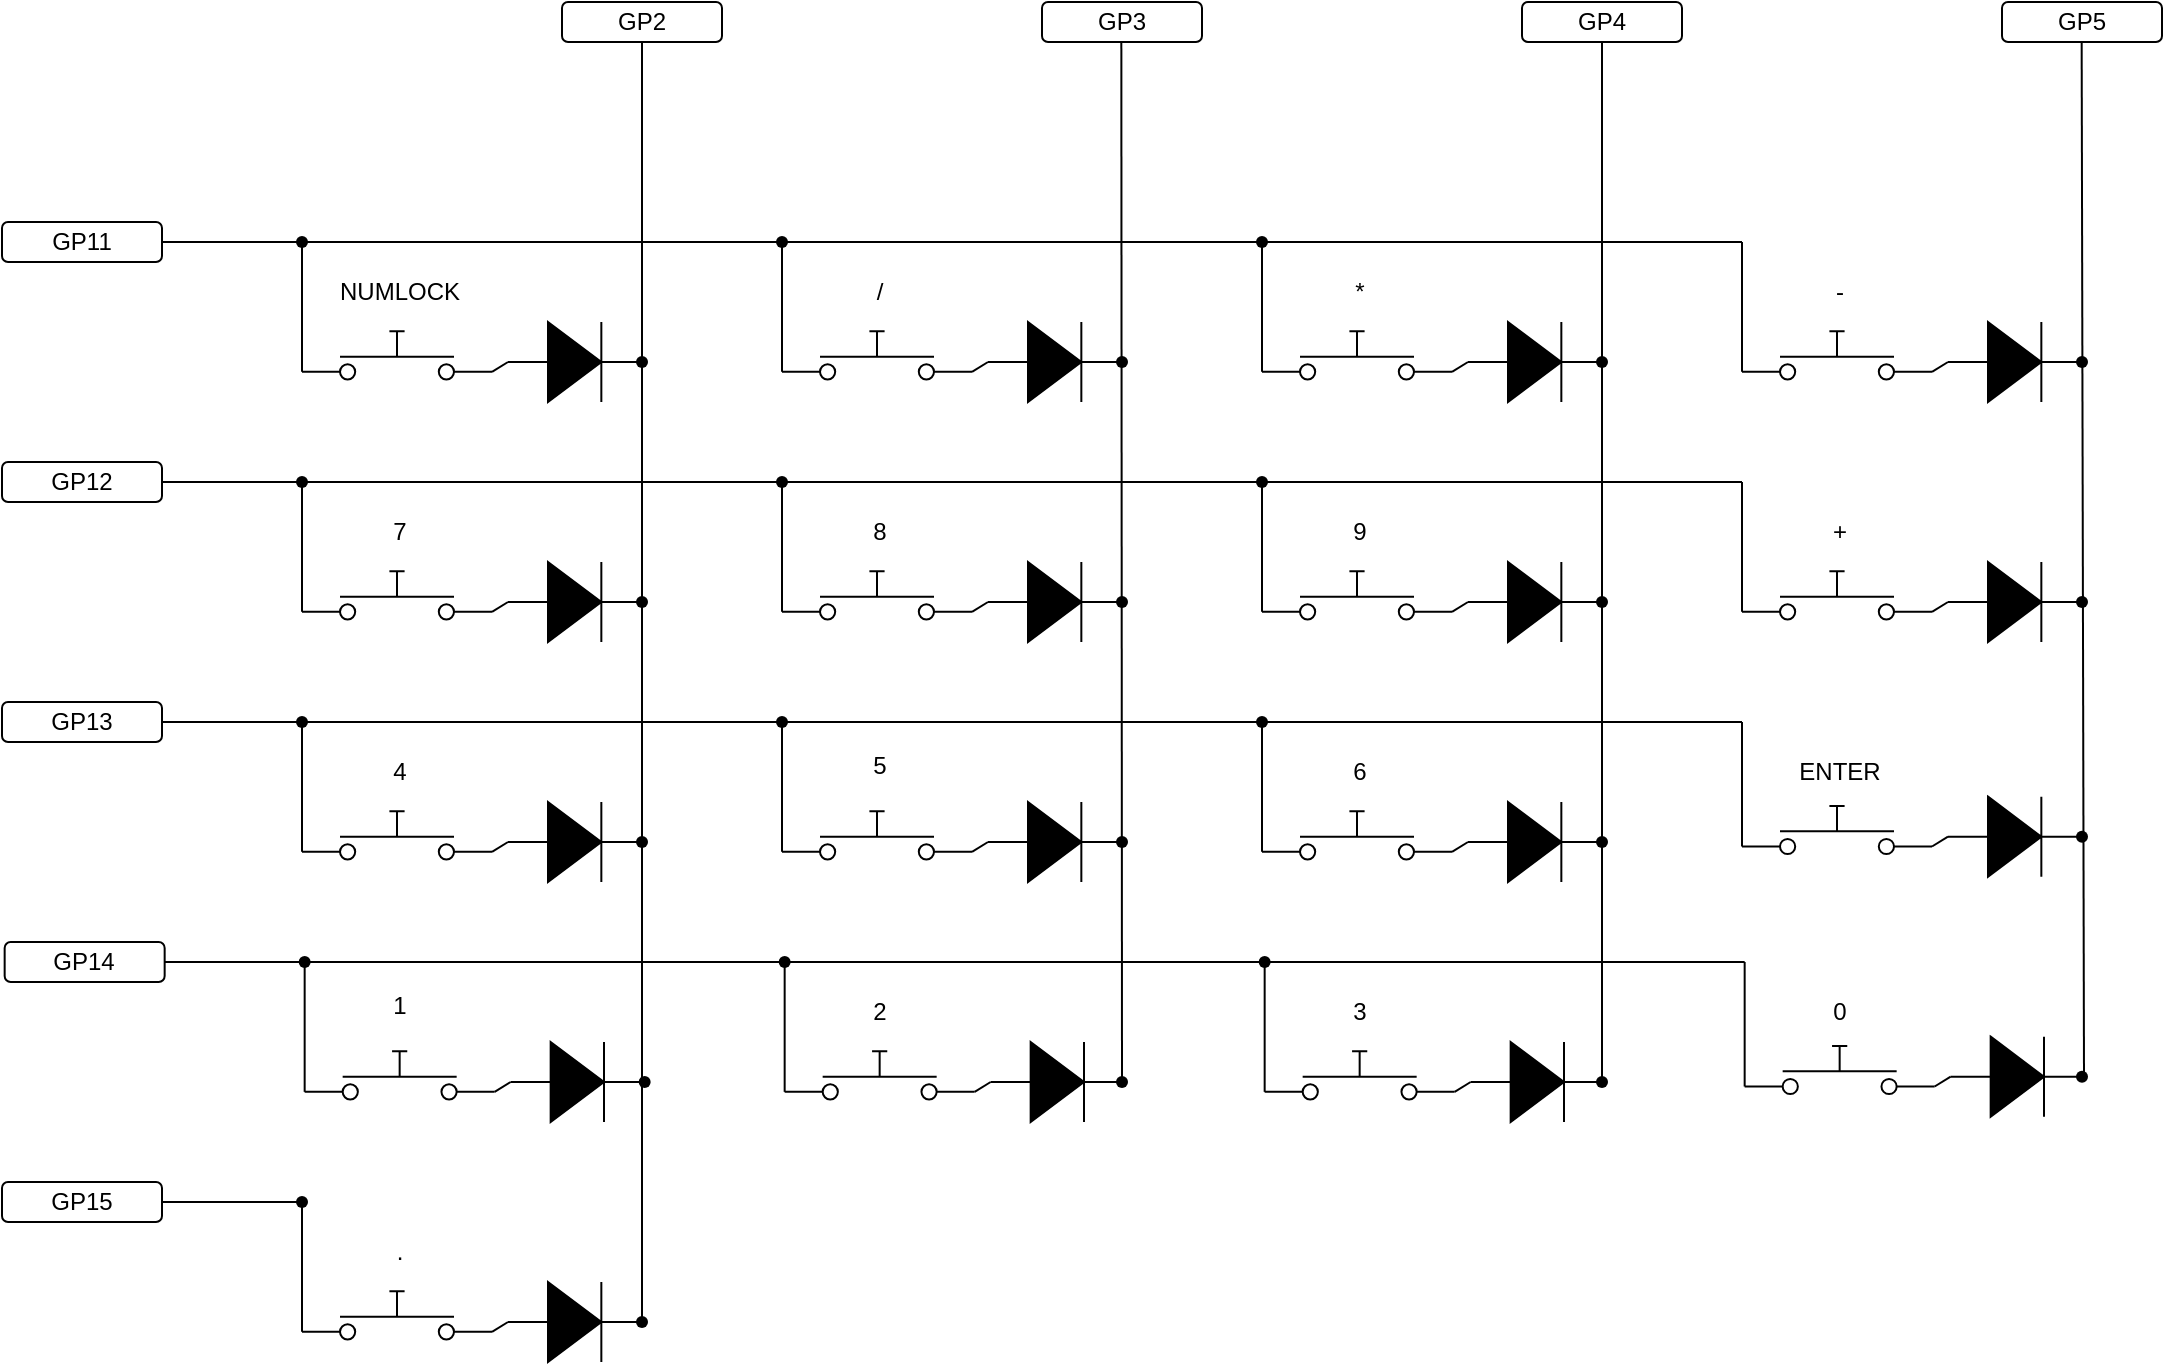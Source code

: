 <mxfile version="23.0.2" type="device">
  <diagram name="Page-1" id="7e0a89b8-554c-2b80-1dc8-d5c74ca68de4">
    <mxGraphModel dx="683" dy="432" grid="1" gridSize="10" guides="1" tooltips="1" connect="1" arrows="1" fold="1" page="1" pageScale="1" pageWidth="1100" pageHeight="850" background="none" math="0" shadow="0">
      <root>
        <mxCell id="0" />
        <mxCell id="1" parent="0" />
        <mxCell id="qvpBIrmDKc72IDKi6VH0-1" value="" style="html=1;shape=mxgraph.electrical.electro-mechanical.pushbutton;aspect=fixed;elSwitchState=off;" parent="1" vertex="1">
          <mxGeometry x="190" y="204.66" width="95" height="25.34" as="geometry" />
        </mxCell>
        <mxCell id="qvpBIrmDKc72IDKi6VH0-2" value="" style="pointerEvents=1;fillColor=strokeColor;verticalLabelPosition=bottom;shadow=0;dashed=0;align=center;html=1;verticalAlign=top;shape=mxgraph.electrical.diodes.diode;rotation=0;" parent="1" vertex="1">
          <mxGeometry x="293" y="200" width="66.67" height="40" as="geometry" />
        </mxCell>
        <mxCell id="qvpBIrmDKc72IDKi6VH0-8" value="" style="endArrow=none;html=1;rounded=0;entryX=0;entryY=0.5;entryDx=0;entryDy=0;entryPerimeter=0;exitX=1;exitY=0.8;exitDx=0;exitDy=0;" parent="1" source="qvpBIrmDKc72IDKi6VH0-1" target="qvpBIrmDKc72IDKi6VH0-2" edge="1">
          <mxGeometry width="50" height="50" relative="1" as="geometry">
            <mxPoint x="280" y="300" as="sourcePoint" />
            <mxPoint x="330" y="250" as="targetPoint" />
          </mxGeometry>
        </mxCell>
        <mxCell id="qvpBIrmDKc72IDKi6VH0-9" value="" style="endArrow=none;html=1;rounded=0;" parent="1" source="qvpBIrmDKc72IDKi6VH0-90" edge="1">
          <mxGeometry width="50" height="50" relative="1" as="geometry">
            <mxPoint x="120" y="160" as="sourcePoint" />
            <mxPoint x="670" y="160" as="targetPoint" />
          </mxGeometry>
        </mxCell>
        <mxCell id="qvpBIrmDKc72IDKi6VH0-10" value="" style="endArrow=none;html=1;rounded=0;exitX=0;exitY=0.8;exitDx=0;exitDy=0;" parent="1" source="qvpBIrmDKc72IDKi6VH0-1" edge="1">
          <mxGeometry width="50" height="50" relative="1" as="geometry">
            <mxPoint x="190" y="290" as="sourcePoint" />
            <mxPoint x="190" y="160" as="targetPoint" />
          </mxGeometry>
        </mxCell>
        <mxCell id="qvpBIrmDKc72IDKi6VH0-11" value="" style="endArrow=none;html=1;rounded=0;exitX=0.75;exitY=0.4;exitDx=0;exitDy=0;exitPerimeter=0;" parent="1" source="KQdDB6aIJ-EnSBIDRSkw-127" edge="1">
          <mxGeometry width="50" height="50" relative="1" as="geometry">
            <mxPoint x="360" y="700" as="sourcePoint" />
            <mxPoint x="360" y="60" as="targetPoint" />
          </mxGeometry>
        </mxCell>
        <mxCell id="qvpBIrmDKc72IDKi6VH0-14" value="" style="shape=waypoint;sketch=0;fillStyle=solid;size=6;pointerEvents=1;points=[];fillColor=none;resizable=0;rotatable=0;perimeter=centerPerimeter;snapToPoint=1;" parent="1" vertex="1">
          <mxGeometry x="350" y="210" width="20" height="20" as="geometry" />
        </mxCell>
        <mxCell id="qvpBIrmDKc72IDKi6VH0-28" value="" style="html=1;shape=mxgraph.electrical.electro-mechanical.pushbutton;aspect=fixed;elSwitchState=off;" parent="1" vertex="1">
          <mxGeometry x="190" y="324.66" width="95" height="25.34" as="geometry" />
        </mxCell>
        <mxCell id="qvpBIrmDKc72IDKi6VH0-29" value="" style="pointerEvents=1;fillColor=strokeColor;verticalLabelPosition=bottom;shadow=0;dashed=0;align=center;html=1;verticalAlign=top;shape=mxgraph.electrical.diodes.diode;rotation=0;" parent="1" vertex="1">
          <mxGeometry x="293" y="320" width="66.67" height="40" as="geometry" />
        </mxCell>
        <mxCell id="qvpBIrmDKc72IDKi6VH0-30" value="" style="endArrow=none;html=1;rounded=0;entryX=0;entryY=0.5;entryDx=0;entryDy=0;entryPerimeter=0;exitX=1;exitY=0.8;exitDx=0;exitDy=0;" parent="1" source="qvpBIrmDKc72IDKi6VH0-28" target="qvpBIrmDKc72IDKi6VH0-29" edge="1">
          <mxGeometry width="50" height="50" relative="1" as="geometry">
            <mxPoint x="280" y="420" as="sourcePoint" />
            <mxPoint x="330" y="370" as="targetPoint" />
          </mxGeometry>
        </mxCell>
        <mxCell id="qvpBIrmDKc72IDKi6VH0-31" value="" style="endArrow=none;html=1;rounded=0;exitX=0;exitY=0.8;exitDx=0;exitDy=0;" parent="1" source="qvpBIrmDKc72IDKi6VH0-28" edge="1">
          <mxGeometry width="50" height="50" relative="1" as="geometry">
            <mxPoint x="190" y="410" as="sourcePoint" />
            <mxPoint x="190" y="280" as="targetPoint" />
          </mxGeometry>
        </mxCell>
        <mxCell id="qvpBIrmDKc72IDKi6VH0-32" value="" style="shape=waypoint;sketch=0;fillStyle=solid;size=6;pointerEvents=1;points=[];fillColor=none;resizable=0;rotatable=0;perimeter=centerPerimeter;snapToPoint=1;" parent="1" vertex="1">
          <mxGeometry x="350" y="330" width="20" height="20" as="geometry" />
        </mxCell>
        <mxCell id="qvpBIrmDKc72IDKi6VH0-33" value="" style="html=1;shape=mxgraph.electrical.electro-mechanical.pushbutton;aspect=fixed;elSwitchState=off;" parent="1" vertex="1">
          <mxGeometry x="190" y="444.66" width="95" height="25.34" as="geometry" />
        </mxCell>
        <mxCell id="qvpBIrmDKc72IDKi6VH0-34" value="" style="pointerEvents=1;fillColor=strokeColor;verticalLabelPosition=bottom;shadow=0;dashed=0;align=center;html=1;verticalAlign=top;shape=mxgraph.electrical.diodes.diode;rotation=0;" parent="1" vertex="1">
          <mxGeometry x="293" y="440" width="66.67" height="40" as="geometry" />
        </mxCell>
        <mxCell id="qvpBIrmDKc72IDKi6VH0-35" value="" style="endArrow=none;html=1;rounded=0;entryX=0;entryY=0.5;entryDx=0;entryDy=0;entryPerimeter=0;exitX=1;exitY=0.8;exitDx=0;exitDy=0;" parent="1" source="qvpBIrmDKc72IDKi6VH0-33" target="qvpBIrmDKc72IDKi6VH0-34" edge="1">
          <mxGeometry width="50" height="50" relative="1" as="geometry">
            <mxPoint x="280" y="540" as="sourcePoint" />
            <mxPoint x="330" y="490" as="targetPoint" />
          </mxGeometry>
        </mxCell>
        <mxCell id="qvpBIrmDKc72IDKi6VH0-36" value="" style="endArrow=none;html=1;rounded=0;exitX=0;exitY=0.8;exitDx=0;exitDy=0;" parent="1" source="qvpBIrmDKc72IDKi6VH0-33" edge="1">
          <mxGeometry width="50" height="50" relative="1" as="geometry">
            <mxPoint x="190" y="530" as="sourcePoint" />
            <mxPoint x="190" y="400" as="targetPoint" />
          </mxGeometry>
        </mxCell>
        <mxCell id="qvpBIrmDKc72IDKi6VH0-37" value="" style="shape=waypoint;sketch=0;fillStyle=solid;size=6;pointerEvents=1;points=[];fillColor=none;resizable=0;rotatable=0;perimeter=centerPerimeter;snapToPoint=1;" parent="1" vertex="1">
          <mxGeometry x="350" y="450" width="20" height="20" as="geometry" />
        </mxCell>
        <mxCell id="qvpBIrmDKc72IDKi6VH0-43" value="" style="html=1;shape=mxgraph.electrical.electro-mechanical.pushbutton;aspect=fixed;elSwitchState=off;" parent="1" vertex="1">
          <mxGeometry x="430" y="204.66" width="95" height="25.34" as="geometry" />
        </mxCell>
        <mxCell id="qvpBIrmDKc72IDKi6VH0-44" value="" style="pointerEvents=1;fillColor=strokeColor;verticalLabelPosition=bottom;shadow=0;dashed=0;align=center;html=1;verticalAlign=top;shape=mxgraph.electrical.diodes.diode;rotation=0;" parent="1" vertex="1">
          <mxGeometry x="533" y="200" width="66.67" height="40" as="geometry" />
        </mxCell>
        <mxCell id="qvpBIrmDKc72IDKi6VH0-45" value="" style="endArrow=none;html=1;rounded=0;entryX=0;entryY=0.5;entryDx=0;entryDy=0;entryPerimeter=0;exitX=1;exitY=0.8;exitDx=0;exitDy=0;" parent="1" source="qvpBIrmDKc72IDKi6VH0-43" target="qvpBIrmDKc72IDKi6VH0-44" edge="1">
          <mxGeometry width="50" height="50" relative="1" as="geometry">
            <mxPoint x="520" y="300" as="sourcePoint" />
            <mxPoint x="570" y="250" as="targetPoint" />
          </mxGeometry>
        </mxCell>
        <mxCell id="qvpBIrmDKc72IDKi6VH0-46" value="" style="endArrow=none;html=1;rounded=0;exitX=0;exitY=0.8;exitDx=0;exitDy=0;" parent="1" source="qvpBIrmDKc72IDKi6VH0-43" edge="1">
          <mxGeometry width="50" height="50" relative="1" as="geometry">
            <mxPoint x="430" y="290" as="sourcePoint" />
            <mxPoint x="430" y="160" as="targetPoint" />
          </mxGeometry>
        </mxCell>
        <mxCell id="qvpBIrmDKc72IDKi6VH0-47" value="" style="shape=waypoint;sketch=0;fillStyle=solid;size=6;pointerEvents=1;points=[];fillColor=none;resizable=0;rotatable=0;perimeter=centerPerimeter;snapToPoint=1;" parent="1" vertex="1">
          <mxGeometry x="590" y="210" width="20" height="20" as="geometry" />
        </mxCell>
        <mxCell id="qvpBIrmDKc72IDKi6VH0-48" value="" style="html=1;shape=mxgraph.electrical.electro-mechanical.pushbutton;aspect=fixed;elSwitchState=off;" parent="1" vertex="1">
          <mxGeometry x="430" y="324.66" width="95" height="25.34" as="geometry" />
        </mxCell>
        <mxCell id="qvpBIrmDKc72IDKi6VH0-49" value="" style="pointerEvents=1;fillColor=strokeColor;verticalLabelPosition=bottom;shadow=0;dashed=0;align=center;html=1;verticalAlign=top;shape=mxgraph.electrical.diodes.diode;rotation=0;" parent="1" vertex="1">
          <mxGeometry x="533" y="320" width="66.67" height="40" as="geometry" />
        </mxCell>
        <mxCell id="qvpBIrmDKc72IDKi6VH0-50" value="" style="endArrow=none;html=1;rounded=0;entryX=0;entryY=0.5;entryDx=0;entryDy=0;entryPerimeter=0;exitX=1;exitY=0.8;exitDx=0;exitDy=0;" parent="1" source="qvpBIrmDKc72IDKi6VH0-48" target="qvpBIrmDKc72IDKi6VH0-49" edge="1">
          <mxGeometry width="50" height="50" relative="1" as="geometry">
            <mxPoint x="520" y="420" as="sourcePoint" />
            <mxPoint x="570" y="370" as="targetPoint" />
          </mxGeometry>
        </mxCell>
        <mxCell id="qvpBIrmDKc72IDKi6VH0-51" value="" style="endArrow=none;html=1;rounded=0;exitX=0;exitY=0.8;exitDx=0;exitDy=0;" parent="1" source="qvpBIrmDKc72IDKi6VH0-48" edge="1">
          <mxGeometry width="50" height="50" relative="1" as="geometry">
            <mxPoint x="430" y="410" as="sourcePoint" />
            <mxPoint x="430" y="280" as="targetPoint" />
          </mxGeometry>
        </mxCell>
        <mxCell id="qvpBIrmDKc72IDKi6VH0-52" value="" style="shape=waypoint;sketch=0;fillStyle=solid;size=6;pointerEvents=1;points=[];fillColor=none;resizable=0;rotatable=0;perimeter=centerPerimeter;snapToPoint=1;" parent="1" vertex="1">
          <mxGeometry x="590" y="330" width="20" height="20" as="geometry" />
        </mxCell>
        <mxCell id="qvpBIrmDKc72IDKi6VH0-53" value="" style="html=1;shape=mxgraph.electrical.electro-mechanical.pushbutton;aspect=fixed;elSwitchState=off;" parent="1" vertex="1">
          <mxGeometry x="430" y="444.66" width="95" height="25.34" as="geometry" />
        </mxCell>
        <mxCell id="qvpBIrmDKc72IDKi6VH0-54" value="" style="pointerEvents=1;fillColor=strokeColor;verticalLabelPosition=bottom;shadow=0;dashed=0;align=center;html=1;verticalAlign=top;shape=mxgraph.electrical.diodes.diode;rotation=0;" parent="1" vertex="1">
          <mxGeometry x="533" y="440" width="66.67" height="40" as="geometry" />
        </mxCell>
        <mxCell id="qvpBIrmDKc72IDKi6VH0-55" value="" style="endArrow=none;html=1;rounded=0;entryX=0;entryY=0.5;entryDx=0;entryDy=0;entryPerimeter=0;exitX=1;exitY=0.8;exitDx=0;exitDy=0;" parent="1" source="qvpBIrmDKc72IDKi6VH0-53" target="qvpBIrmDKc72IDKi6VH0-54" edge="1">
          <mxGeometry width="50" height="50" relative="1" as="geometry">
            <mxPoint x="520" y="540" as="sourcePoint" />
            <mxPoint x="570" y="490" as="targetPoint" />
          </mxGeometry>
        </mxCell>
        <mxCell id="qvpBIrmDKc72IDKi6VH0-56" value="" style="endArrow=none;html=1;rounded=0;exitX=0;exitY=0.8;exitDx=0;exitDy=0;" parent="1" source="qvpBIrmDKc72IDKi6VH0-53" edge="1">
          <mxGeometry width="50" height="50" relative="1" as="geometry">
            <mxPoint x="430" y="530" as="sourcePoint" />
            <mxPoint x="430" y="400" as="targetPoint" />
          </mxGeometry>
        </mxCell>
        <mxCell id="qvpBIrmDKc72IDKi6VH0-57" value="" style="shape=waypoint;sketch=0;fillStyle=solid;size=6;pointerEvents=1;points=[];fillColor=none;resizable=0;rotatable=0;perimeter=centerPerimeter;snapToPoint=1;" parent="1" vertex="1">
          <mxGeometry x="590" y="450" width="20" height="20" as="geometry" />
        </mxCell>
        <mxCell id="qvpBIrmDKc72IDKi6VH0-58" value="" style="endArrow=none;html=1;rounded=0;" parent="1" edge="1" source="KQdDB6aIJ-EnSBIDRSkw-132">
          <mxGeometry width="50" height="50" relative="1" as="geometry">
            <mxPoint x="599.67" y="700" as="sourcePoint" />
            <mxPoint x="599.67" y="60" as="targetPoint" />
          </mxGeometry>
        </mxCell>
        <mxCell id="qvpBIrmDKc72IDKi6VH0-59" value="" style="html=1;shape=mxgraph.electrical.electro-mechanical.pushbutton;aspect=fixed;elSwitchState=off;" parent="1" vertex="1">
          <mxGeometry x="670" y="204.66" width="95" height="25.34" as="geometry" />
        </mxCell>
        <mxCell id="qvpBIrmDKc72IDKi6VH0-60" value="" style="pointerEvents=1;fillColor=strokeColor;verticalLabelPosition=bottom;shadow=0;dashed=0;align=center;html=1;verticalAlign=top;shape=mxgraph.electrical.diodes.diode;rotation=0;" parent="1" vertex="1">
          <mxGeometry x="773" y="200" width="66.67" height="40" as="geometry" />
        </mxCell>
        <mxCell id="qvpBIrmDKc72IDKi6VH0-61" value="" style="endArrow=none;html=1;rounded=0;entryX=0;entryY=0.5;entryDx=0;entryDy=0;entryPerimeter=0;exitX=1;exitY=0.8;exitDx=0;exitDy=0;" parent="1" source="qvpBIrmDKc72IDKi6VH0-59" target="qvpBIrmDKc72IDKi6VH0-60" edge="1">
          <mxGeometry width="50" height="50" relative="1" as="geometry">
            <mxPoint x="760" y="300" as="sourcePoint" />
            <mxPoint x="810" y="250" as="targetPoint" />
          </mxGeometry>
        </mxCell>
        <mxCell id="qvpBIrmDKc72IDKi6VH0-62" value="" style="endArrow=none;html=1;rounded=0;exitX=0;exitY=0.8;exitDx=0;exitDy=0;" parent="1" source="qvpBIrmDKc72IDKi6VH0-59" edge="1">
          <mxGeometry width="50" height="50" relative="1" as="geometry">
            <mxPoint x="670" y="290" as="sourcePoint" />
            <mxPoint x="670" y="160" as="targetPoint" />
          </mxGeometry>
        </mxCell>
        <mxCell id="qvpBIrmDKc72IDKi6VH0-63" value="" style="shape=waypoint;sketch=0;fillStyle=solid;size=6;pointerEvents=1;points=[];fillColor=none;resizable=0;rotatable=0;perimeter=centerPerimeter;snapToPoint=1;" parent="1" vertex="1">
          <mxGeometry x="830" y="210" width="20" height="20" as="geometry" />
        </mxCell>
        <mxCell id="qvpBIrmDKc72IDKi6VH0-64" value="" style="html=1;shape=mxgraph.electrical.electro-mechanical.pushbutton;aspect=fixed;elSwitchState=off;" parent="1" vertex="1">
          <mxGeometry x="670" y="324.66" width="95" height="25.34" as="geometry" />
        </mxCell>
        <mxCell id="qvpBIrmDKc72IDKi6VH0-65" value="" style="pointerEvents=1;fillColor=strokeColor;verticalLabelPosition=bottom;shadow=0;dashed=0;align=center;html=1;verticalAlign=top;shape=mxgraph.electrical.diodes.diode;rotation=0;" parent="1" vertex="1">
          <mxGeometry x="773" y="320" width="66.67" height="40" as="geometry" />
        </mxCell>
        <mxCell id="qvpBIrmDKc72IDKi6VH0-66" value="" style="endArrow=none;html=1;rounded=0;entryX=0;entryY=0.5;entryDx=0;entryDy=0;entryPerimeter=0;exitX=1;exitY=0.8;exitDx=0;exitDy=0;" parent="1" source="qvpBIrmDKc72IDKi6VH0-64" target="qvpBIrmDKc72IDKi6VH0-65" edge="1">
          <mxGeometry width="50" height="50" relative="1" as="geometry">
            <mxPoint x="760" y="420" as="sourcePoint" />
            <mxPoint x="810" y="370" as="targetPoint" />
          </mxGeometry>
        </mxCell>
        <mxCell id="qvpBIrmDKc72IDKi6VH0-67" value="" style="endArrow=none;html=1;rounded=0;exitX=0;exitY=0.8;exitDx=0;exitDy=0;" parent="1" source="qvpBIrmDKc72IDKi6VH0-64" edge="1">
          <mxGeometry width="50" height="50" relative="1" as="geometry">
            <mxPoint x="670" y="410" as="sourcePoint" />
            <mxPoint x="670" y="280" as="targetPoint" />
          </mxGeometry>
        </mxCell>
        <mxCell id="qvpBIrmDKc72IDKi6VH0-68" value="" style="shape=waypoint;sketch=0;fillStyle=solid;size=6;pointerEvents=1;points=[];fillColor=none;resizable=0;rotatable=0;perimeter=centerPerimeter;snapToPoint=1;" parent="1" vertex="1">
          <mxGeometry x="830" y="330" width="20" height="20" as="geometry" />
        </mxCell>
        <mxCell id="qvpBIrmDKc72IDKi6VH0-69" value="" style="html=1;shape=mxgraph.electrical.electro-mechanical.pushbutton;aspect=fixed;elSwitchState=off;" parent="1" vertex="1">
          <mxGeometry x="670" y="444.66" width="95" height="25.34" as="geometry" />
        </mxCell>
        <mxCell id="qvpBIrmDKc72IDKi6VH0-70" value="" style="pointerEvents=1;fillColor=strokeColor;verticalLabelPosition=bottom;shadow=0;dashed=0;align=center;html=1;verticalAlign=top;shape=mxgraph.electrical.diodes.diode;rotation=0;" parent="1" vertex="1">
          <mxGeometry x="773" y="440" width="66.67" height="40" as="geometry" />
        </mxCell>
        <mxCell id="qvpBIrmDKc72IDKi6VH0-71" value="" style="endArrow=none;html=1;rounded=0;entryX=0;entryY=0.5;entryDx=0;entryDy=0;entryPerimeter=0;exitX=1;exitY=0.8;exitDx=0;exitDy=0;" parent="1" source="qvpBIrmDKc72IDKi6VH0-69" target="qvpBIrmDKc72IDKi6VH0-70" edge="1">
          <mxGeometry width="50" height="50" relative="1" as="geometry">
            <mxPoint x="760" y="540" as="sourcePoint" />
            <mxPoint x="810" y="490" as="targetPoint" />
          </mxGeometry>
        </mxCell>
        <mxCell id="qvpBIrmDKc72IDKi6VH0-72" value="" style="endArrow=none;html=1;rounded=0;exitDx=0;exitDy=0;" parent="1" source="qvpBIrmDKc72IDKi6VH0-99" edge="1">
          <mxGeometry width="50" height="50" relative="1" as="geometry">
            <mxPoint x="670" y="530" as="sourcePoint" />
            <mxPoint x="670" y="400" as="targetPoint" />
          </mxGeometry>
        </mxCell>
        <mxCell id="qvpBIrmDKc72IDKi6VH0-73" value="" style="shape=waypoint;sketch=0;fillStyle=solid;size=6;pointerEvents=1;points=[];fillColor=none;resizable=0;rotatable=0;perimeter=centerPerimeter;snapToPoint=1;" parent="1" vertex="1">
          <mxGeometry x="830" y="450" width="20" height="20" as="geometry" />
        </mxCell>
        <mxCell id="qvpBIrmDKc72IDKi6VH0-74" value="" style="endArrow=none;html=1;rounded=0;exitX=0.36;exitY=0.764;exitDx=0;exitDy=0;exitPerimeter=0;" parent="1" source="qvpBIrmDKc72IDKi6VH0-84" edge="1">
          <mxGeometry width="50" height="50" relative="1" as="geometry">
            <mxPoint x="839.67" y="460" as="sourcePoint" />
            <mxPoint x="839.67" y="60" as="targetPoint" />
          </mxGeometry>
        </mxCell>
        <mxCell id="qvpBIrmDKc72IDKi6VH0-75" value="" style="endArrow=none;html=1;rounded=0;" parent="1" source="qvpBIrmDKc72IDKi6VH0-92" edge="1">
          <mxGeometry width="50" height="50" relative="1" as="geometry">
            <mxPoint x="120" y="280" as="sourcePoint" />
            <mxPoint x="670" y="280" as="targetPoint" />
          </mxGeometry>
        </mxCell>
        <mxCell id="qvpBIrmDKc72IDKi6VH0-76" value="" style="endArrow=none;html=1;rounded=0;" parent="1" source="qvpBIrmDKc72IDKi6VH0-97" edge="1">
          <mxGeometry width="50" height="50" relative="1" as="geometry">
            <mxPoint x="120" y="400" as="sourcePoint" />
            <mxPoint x="670" y="400" as="targetPoint" />
          </mxGeometry>
        </mxCell>
        <mxCell id="qvpBIrmDKc72IDKi6VH0-79" value="GP11" style="rounded=1;whiteSpace=wrap;html=1;" parent="1" vertex="1">
          <mxGeometry x="40" y="150" width="80" height="20" as="geometry" />
        </mxCell>
        <mxCell id="qvpBIrmDKc72IDKi6VH0-80" value="GP12" style="rounded=1;whiteSpace=wrap;html=1;" parent="1" vertex="1">
          <mxGeometry x="40" y="270" width="80" height="20" as="geometry" />
        </mxCell>
        <mxCell id="qvpBIrmDKc72IDKi6VH0-81" value="GP13" style="rounded=1;whiteSpace=wrap;html=1;" parent="1" vertex="1">
          <mxGeometry x="40" y="390" width="80" height="20" as="geometry" />
        </mxCell>
        <mxCell id="qvpBIrmDKc72IDKi6VH0-82" value="&lt;div&gt;GP2&lt;/div&gt;" style="rounded=1;whiteSpace=wrap;html=1;" parent="1" vertex="1">
          <mxGeometry x="320" y="40" width="80" height="20" as="geometry" />
        </mxCell>
        <mxCell id="qvpBIrmDKc72IDKi6VH0-83" value="GP3" style="rounded=1;whiteSpace=wrap;html=1;" parent="1" vertex="1">
          <mxGeometry x="560" y="40" width="80" height="20" as="geometry" />
        </mxCell>
        <mxCell id="qvpBIrmDKc72IDKi6VH0-85" value="" style="endArrow=none;html=1;rounded=0;" parent="1" target="qvpBIrmDKc72IDKi6VH0-84" edge="1" source="KQdDB6aIJ-EnSBIDRSkw-79">
          <mxGeometry width="50" height="50" relative="1" as="geometry">
            <mxPoint x="840" y="700" as="sourcePoint" />
            <mxPoint x="839.67" y="60" as="targetPoint" />
          </mxGeometry>
        </mxCell>
        <mxCell id="qvpBIrmDKc72IDKi6VH0-84" value="GP4" style="rounded=1;whiteSpace=wrap;html=1;" parent="1" vertex="1">
          <mxGeometry x="800" y="40" width="80" height="20" as="geometry" />
        </mxCell>
        <mxCell id="qvpBIrmDKc72IDKi6VH0-87" value="" style="endArrow=none;html=1;rounded=0;" parent="1" target="qvpBIrmDKc72IDKi6VH0-86" edge="1">
          <mxGeometry width="50" height="50" relative="1" as="geometry">
            <mxPoint x="120" y="160" as="sourcePoint" />
            <mxPoint x="670" y="160" as="targetPoint" />
          </mxGeometry>
        </mxCell>
        <mxCell id="qvpBIrmDKc72IDKi6VH0-86" value="" style="shape=waypoint;sketch=0;fillStyle=solid;size=6;pointerEvents=1;points=[];fillColor=none;resizable=0;rotatable=0;perimeter=centerPerimeter;snapToPoint=1;" parent="1" vertex="1">
          <mxGeometry x="180" y="150" width="20" height="20" as="geometry" />
        </mxCell>
        <mxCell id="qvpBIrmDKc72IDKi6VH0-89" value="" style="endArrow=none;html=1;rounded=0;" parent="1" source="qvpBIrmDKc72IDKi6VH0-86" target="qvpBIrmDKc72IDKi6VH0-88" edge="1">
          <mxGeometry width="50" height="50" relative="1" as="geometry">
            <mxPoint x="190" y="160" as="sourcePoint" />
            <mxPoint x="670" y="160" as="targetPoint" />
          </mxGeometry>
        </mxCell>
        <mxCell id="qvpBIrmDKc72IDKi6VH0-88" value="" style="shape=waypoint;sketch=0;fillStyle=solid;size=6;pointerEvents=1;points=[];fillColor=none;resizable=0;rotatable=0;perimeter=centerPerimeter;snapToPoint=1;" parent="1" vertex="1">
          <mxGeometry x="420" y="150" width="20" height="20" as="geometry" />
        </mxCell>
        <mxCell id="qvpBIrmDKc72IDKi6VH0-91" value="" style="endArrow=none;html=1;rounded=0;" parent="1" source="qvpBIrmDKc72IDKi6VH0-88" target="qvpBIrmDKc72IDKi6VH0-90" edge="1">
          <mxGeometry width="50" height="50" relative="1" as="geometry">
            <mxPoint x="430" y="160" as="sourcePoint" />
            <mxPoint x="670" y="160" as="targetPoint" />
          </mxGeometry>
        </mxCell>
        <mxCell id="qvpBIrmDKc72IDKi6VH0-90" value="" style="shape=waypoint;sketch=0;fillStyle=solid;size=6;pointerEvents=1;points=[];fillColor=none;resizable=0;rotatable=0;perimeter=centerPerimeter;snapToPoint=1;" parent="1" vertex="1">
          <mxGeometry x="660" y="150" width="20" height="20" as="geometry" />
        </mxCell>
        <mxCell id="qvpBIrmDKc72IDKi6VH0-93" value="" style="endArrow=none;html=1;rounded=0;" parent="1" target="qvpBIrmDKc72IDKi6VH0-92" edge="1">
          <mxGeometry width="50" height="50" relative="1" as="geometry">
            <mxPoint x="120" y="280" as="sourcePoint" />
            <mxPoint x="670" y="280" as="targetPoint" />
          </mxGeometry>
        </mxCell>
        <mxCell id="qvpBIrmDKc72IDKi6VH0-92" value="" style="shape=waypoint;sketch=0;fillStyle=solid;size=6;pointerEvents=1;points=[];fillColor=none;resizable=0;rotatable=0;perimeter=centerPerimeter;snapToPoint=1;" parent="1" vertex="1">
          <mxGeometry x="180" y="270" width="20" height="20" as="geometry" />
        </mxCell>
        <mxCell id="qvpBIrmDKc72IDKi6VH0-94" value="" style="shape=waypoint;sketch=0;fillStyle=solid;size=6;pointerEvents=1;points=[];fillColor=none;resizable=0;rotatable=0;perimeter=centerPerimeter;snapToPoint=1;" parent="1" vertex="1">
          <mxGeometry x="420" y="270" width="20" height="20" as="geometry" />
        </mxCell>
        <mxCell id="qvpBIrmDKc72IDKi6VH0-95" value="" style="shape=waypoint;sketch=0;fillStyle=solid;size=6;pointerEvents=1;points=[];fillColor=none;resizable=0;rotatable=0;perimeter=centerPerimeter;snapToPoint=1;" parent="1" vertex="1">
          <mxGeometry x="660" y="270" width="20" height="20" as="geometry" />
        </mxCell>
        <mxCell id="qvpBIrmDKc72IDKi6VH0-96" value="" style="shape=waypoint;sketch=0;fillStyle=solid;size=6;pointerEvents=1;points=[];fillColor=none;resizable=0;rotatable=0;perimeter=centerPerimeter;snapToPoint=1;" parent="1" vertex="1">
          <mxGeometry x="180" y="390" width="20" height="20" as="geometry" />
        </mxCell>
        <mxCell id="qvpBIrmDKc72IDKi6VH0-98" value="" style="endArrow=none;html=1;rounded=0;" parent="1" target="qvpBIrmDKc72IDKi6VH0-97" edge="1">
          <mxGeometry width="50" height="50" relative="1" as="geometry">
            <mxPoint x="120" y="400" as="sourcePoint" />
            <mxPoint x="670" y="400" as="targetPoint" />
          </mxGeometry>
        </mxCell>
        <mxCell id="qvpBIrmDKc72IDKi6VH0-97" value="" style="shape=waypoint;sketch=0;fillStyle=solid;size=6;pointerEvents=1;points=[];fillColor=none;resizable=0;rotatable=0;perimeter=centerPerimeter;snapToPoint=1;" parent="1" vertex="1">
          <mxGeometry x="420" y="390" width="20" height="20" as="geometry" />
        </mxCell>
        <mxCell id="qvpBIrmDKc72IDKi6VH0-100" value="" style="endArrow=none;html=1;rounded=0;exitX=0;exitY=0.8;exitDx=0;exitDy=0;" parent="1" source="qvpBIrmDKc72IDKi6VH0-69" target="qvpBIrmDKc72IDKi6VH0-99" edge="1">
          <mxGeometry width="50" height="50" relative="1" as="geometry">
            <mxPoint x="670" y="465" as="sourcePoint" />
            <mxPoint x="670" y="400" as="targetPoint" />
          </mxGeometry>
        </mxCell>
        <mxCell id="qvpBIrmDKc72IDKi6VH0-99" value="" style="shape=waypoint;sketch=0;fillStyle=solid;size=6;pointerEvents=1;points=[];fillColor=none;resizable=0;rotatable=0;perimeter=centerPerimeter;snapToPoint=1;" parent="1" vertex="1">
          <mxGeometry x="660" y="390" width="20" height="20" as="geometry" />
        </mxCell>
        <mxCell id="KQdDB6aIJ-EnSBIDRSkw-1" value="GP5" style="rounded=1;whiteSpace=wrap;html=1;" vertex="1" parent="1">
          <mxGeometry x="1040" y="40" width="80" height="20" as="geometry" />
        </mxCell>
        <mxCell id="KQdDB6aIJ-EnSBIDRSkw-2" value="" style="endArrow=none;html=1;rounded=0;exitX=1;exitY=0.5;exitDx=0;exitDy=0;exitPerimeter=0;" edge="1" parent="1" source="KQdDB6aIJ-EnSBIDRSkw-88">
          <mxGeometry width="50" height="50" relative="1" as="geometry">
            <mxPoint x="1080" y="540" as="sourcePoint" />
            <mxPoint x="1079.83" y="60" as="targetPoint" />
          </mxGeometry>
        </mxCell>
        <mxCell id="KQdDB6aIJ-EnSBIDRSkw-3" value="" style="html=1;shape=mxgraph.electrical.electro-mechanical.pushbutton;aspect=fixed;elSwitchState=off;" vertex="1" parent="1">
          <mxGeometry x="910" y="204.66" width="95" height="25.34" as="geometry" />
        </mxCell>
        <mxCell id="KQdDB6aIJ-EnSBIDRSkw-4" value="" style="pointerEvents=1;fillColor=strokeColor;verticalLabelPosition=bottom;shadow=0;dashed=0;align=center;html=1;verticalAlign=top;shape=mxgraph.electrical.diodes.diode;rotation=0;" vertex="1" parent="1">
          <mxGeometry x="1013" y="200" width="66.67" height="40" as="geometry" />
        </mxCell>
        <mxCell id="KQdDB6aIJ-EnSBIDRSkw-5" value="" style="endArrow=none;html=1;rounded=0;entryX=0;entryY=0.5;entryDx=0;entryDy=0;entryPerimeter=0;exitX=1;exitY=0.8;exitDx=0;exitDy=0;" edge="1" parent="1" source="KQdDB6aIJ-EnSBIDRSkw-3" target="KQdDB6aIJ-EnSBIDRSkw-4">
          <mxGeometry width="50" height="50" relative="1" as="geometry">
            <mxPoint x="1000" y="300" as="sourcePoint" />
            <mxPoint x="1050" y="250" as="targetPoint" />
          </mxGeometry>
        </mxCell>
        <mxCell id="KQdDB6aIJ-EnSBIDRSkw-6" value="" style="shape=waypoint;sketch=0;fillStyle=solid;size=6;pointerEvents=1;points=[];fillColor=none;resizable=0;rotatable=0;perimeter=centerPerimeter;snapToPoint=1;" vertex="1" parent="1">
          <mxGeometry x="1070" y="210" width="20" height="20" as="geometry" />
        </mxCell>
        <mxCell id="KQdDB6aIJ-EnSBIDRSkw-7" value="" style="html=1;shape=mxgraph.electrical.electro-mechanical.pushbutton;aspect=fixed;elSwitchState=off;" vertex="1" parent="1">
          <mxGeometry x="910" y="324.66" width="95" height="25.34" as="geometry" />
        </mxCell>
        <mxCell id="KQdDB6aIJ-EnSBIDRSkw-8" value="" style="pointerEvents=1;fillColor=strokeColor;verticalLabelPosition=bottom;shadow=0;dashed=0;align=center;html=1;verticalAlign=top;shape=mxgraph.electrical.diodes.diode;rotation=0;" vertex="1" parent="1">
          <mxGeometry x="1013" y="320" width="66.67" height="40" as="geometry" />
        </mxCell>
        <mxCell id="KQdDB6aIJ-EnSBIDRSkw-9" value="" style="endArrow=none;html=1;rounded=0;entryX=0;entryY=0.5;entryDx=0;entryDy=0;entryPerimeter=0;exitX=1;exitY=0.8;exitDx=0;exitDy=0;" edge="1" parent="1" source="KQdDB6aIJ-EnSBIDRSkw-7" target="KQdDB6aIJ-EnSBIDRSkw-8">
          <mxGeometry width="50" height="50" relative="1" as="geometry">
            <mxPoint x="1000" y="420" as="sourcePoint" />
            <mxPoint x="1050" y="370" as="targetPoint" />
          </mxGeometry>
        </mxCell>
        <mxCell id="KQdDB6aIJ-EnSBIDRSkw-10" value="" style="shape=waypoint;sketch=0;fillStyle=solid;size=6;pointerEvents=1;points=[];fillColor=none;resizable=0;rotatable=0;perimeter=centerPerimeter;snapToPoint=1;" vertex="1" parent="1">
          <mxGeometry x="1070" y="330" width="20" height="20" as="geometry" />
        </mxCell>
        <mxCell id="KQdDB6aIJ-EnSBIDRSkw-11" value="" style="html=1;shape=mxgraph.electrical.electro-mechanical.pushbutton;aspect=fixed;elSwitchState=off;" vertex="1" parent="1">
          <mxGeometry x="910" y="441.99" width="95" height="25.34" as="geometry" />
        </mxCell>
        <mxCell id="KQdDB6aIJ-EnSBIDRSkw-12" value="" style="pointerEvents=1;fillColor=strokeColor;verticalLabelPosition=bottom;shadow=0;dashed=0;align=center;html=1;verticalAlign=top;shape=mxgraph.electrical.diodes.diode;rotation=0;" vertex="1" parent="1">
          <mxGeometry x="1013" y="437.33" width="66.67" height="40" as="geometry" />
        </mxCell>
        <mxCell id="KQdDB6aIJ-EnSBIDRSkw-13" value="" style="endArrow=none;html=1;rounded=0;entryX=0;entryY=0.5;entryDx=0;entryDy=0;entryPerimeter=0;exitX=1;exitY=0.8;exitDx=0;exitDy=0;" edge="1" parent="1" source="KQdDB6aIJ-EnSBIDRSkw-11" target="KQdDB6aIJ-EnSBIDRSkw-12">
          <mxGeometry width="50" height="50" relative="1" as="geometry">
            <mxPoint x="1000" y="537.33" as="sourcePoint" />
            <mxPoint x="1050" y="487.33" as="targetPoint" />
          </mxGeometry>
        </mxCell>
        <mxCell id="KQdDB6aIJ-EnSBIDRSkw-14" value="" style="shape=waypoint;sketch=0;fillStyle=solid;size=6;pointerEvents=1;points=[];fillColor=none;resizable=0;rotatable=0;perimeter=centerPerimeter;snapToPoint=1;" vertex="1" parent="1">
          <mxGeometry x="1070" y="447.33" width="20" height="20" as="geometry" />
        </mxCell>
        <mxCell id="KQdDB6aIJ-EnSBIDRSkw-16" value="" style="endArrow=none;html=1;rounded=0;exitDx=0;exitDy=0;" edge="1" parent="1">
          <mxGeometry width="50" height="50" relative="1" as="geometry">
            <mxPoint x="910" y="400" as="sourcePoint" />
            <mxPoint x="910" y="400" as="targetPoint" />
          </mxGeometry>
        </mxCell>
        <mxCell id="KQdDB6aIJ-EnSBIDRSkw-27" value="" style="endArrow=none;html=1;rounded=0;exitX=0.636;exitY=0.757;exitDx=0;exitDy=0;exitPerimeter=0;" edge="1" parent="1" source="qvpBIrmDKc72IDKi6VH0-90">
          <mxGeometry width="50" height="50" relative="1" as="geometry">
            <mxPoint x="780" y="290" as="sourcePoint" />
            <mxPoint x="910" y="160" as="targetPoint" />
          </mxGeometry>
        </mxCell>
        <mxCell id="KQdDB6aIJ-EnSBIDRSkw-30" value="" style="endArrow=none;html=1;rounded=0;" edge="1" parent="1" source="qvpBIrmDKc72IDKi6VH0-95">
          <mxGeometry width="50" height="50" relative="1" as="geometry">
            <mxPoint x="860" y="380" as="sourcePoint" />
            <mxPoint x="910" y="280" as="targetPoint" />
          </mxGeometry>
        </mxCell>
        <mxCell id="KQdDB6aIJ-EnSBIDRSkw-31" value="" style="endArrow=none;html=1;rounded=0;exitX=0.32;exitY=0.65;exitDx=0;exitDy=0;exitPerimeter=0;" edge="1" parent="1" source="qvpBIrmDKc72IDKi6VH0-99">
          <mxGeometry width="50" height="50" relative="1" as="geometry">
            <mxPoint x="860" y="380" as="sourcePoint" />
            <mxPoint x="910" y="400" as="targetPoint" />
          </mxGeometry>
        </mxCell>
        <mxCell id="KQdDB6aIJ-EnSBIDRSkw-32" value="" style="endArrow=none;html=1;rounded=0;exitX=0;exitY=0.8;exitDx=0;exitDy=0;" edge="1" parent="1" source="KQdDB6aIJ-EnSBIDRSkw-7">
          <mxGeometry width="50" height="50" relative="1" as="geometry">
            <mxPoint x="860" y="380" as="sourcePoint" />
            <mxPoint x="910" y="280" as="targetPoint" />
          </mxGeometry>
        </mxCell>
        <mxCell id="KQdDB6aIJ-EnSBIDRSkw-34" value="" style="endArrow=none;html=1;rounded=0;exitX=0;exitY=0.8;exitDx=0;exitDy=0;" edge="1" parent="1" source="KQdDB6aIJ-EnSBIDRSkw-11">
          <mxGeometry width="50" height="50" relative="1" as="geometry">
            <mxPoint x="860" y="380" as="sourcePoint" />
            <mxPoint x="910" y="400" as="targetPoint" />
          </mxGeometry>
        </mxCell>
        <mxCell id="KQdDB6aIJ-EnSBIDRSkw-35" value="" style="endArrow=none;html=1;rounded=0;entryX=0;entryY=0.8;entryDx=0;entryDy=0;" edge="1" parent="1" target="KQdDB6aIJ-EnSBIDRSkw-3">
          <mxGeometry width="50" height="50" relative="1" as="geometry">
            <mxPoint x="910" y="160" as="sourcePoint" />
            <mxPoint x="910" y="200" as="targetPoint" />
          </mxGeometry>
        </mxCell>
        <mxCell id="KQdDB6aIJ-EnSBIDRSkw-65" value="" style="html=1;shape=mxgraph.electrical.electro-mechanical.pushbutton;aspect=fixed;elSwitchState=off;" vertex="1" parent="1">
          <mxGeometry x="191.33" y="564.66" width="95" height="25.34" as="geometry" />
        </mxCell>
        <mxCell id="KQdDB6aIJ-EnSBIDRSkw-66" value="" style="pointerEvents=1;fillColor=strokeColor;verticalLabelPosition=bottom;shadow=0;dashed=0;align=center;html=1;verticalAlign=top;shape=mxgraph.electrical.diodes.diode;rotation=0;" vertex="1" parent="1">
          <mxGeometry x="294.33" y="560" width="66.67" height="40" as="geometry" />
        </mxCell>
        <mxCell id="KQdDB6aIJ-EnSBIDRSkw-67" value="" style="endArrow=none;html=1;rounded=0;entryX=0;entryY=0.5;entryDx=0;entryDy=0;entryPerimeter=0;exitX=1;exitY=0.8;exitDx=0;exitDy=0;" edge="1" parent="1" source="KQdDB6aIJ-EnSBIDRSkw-65" target="KQdDB6aIJ-EnSBIDRSkw-66">
          <mxGeometry width="50" height="50" relative="1" as="geometry">
            <mxPoint x="281.33" y="660" as="sourcePoint" />
            <mxPoint x="331.33" y="610" as="targetPoint" />
          </mxGeometry>
        </mxCell>
        <mxCell id="KQdDB6aIJ-EnSBIDRSkw-68" value="" style="endArrow=none;html=1;rounded=0;exitX=0;exitY=0.8;exitDx=0;exitDy=0;" edge="1" parent="1" source="KQdDB6aIJ-EnSBIDRSkw-65">
          <mxGeometry width="50" height="50" relative="1" as="geometry">
            <mxPoint x="191.33" y="650" as="sourcePoint" />
            <mxPoint x="191.33" y="520" as="targetPoint" />
          </mxGeometry>
        </mxCell>
        <mxCell id="KQdDB6aIJ-EnSBIDRSkw-69" value="" style="shape=waypoint;sketch=0;fillStyle=solid;size=6;pointerEvents=1;points=[];fillColor=none;resizable=0;rotatable=0;perimeter=centerPerimeter;snapToPoint=1;" vertex="1" parent="1">
          <mxGeometry x="351.33" y="570" width="20" height="20" as="geometry" />
        </mxCell>
        <mxCell id="KQdDB6aIJ-EnSBIDRSkw-70" value="" style="html=1;shape=mxgraph.electrical.electro-mechanical.pushbutton;aspect=fixed;elSwitchState=off;" vertex="1" parent="1">
          <mxGeometry x="431.33" y="564.66" width="95" height="25.34" as="geometry" />
        </mxCell>
        <mxCell id="KQdDB6aIJ-EnSBIDRSkw-71" value="" style="pointerEvents=1;fillColor=strokeColor;verticalLabelPosition=bottom;shadow=0;dashed=0;align=center;html=1;verticalAlign=top;shape=mxgraph.electrical.diodes.diode;rotation=0;" vertex="1" parent="1">
          <mxGeometry x="534.33" y="560" width="66.67" height="40" as="geometry" />
        </mxCell>
        <mxCell id="KQdDB6aIJ-EnSBIDRSkw-72" value="" style="endArrow=none;html=1;rounded=0;entryX=0;entryY=0.5;entryDx=0;entryDy=0;entryPerimeter=0;exitX=1;exitY=0.8;exitDx=0;exitDy=0;" edge="1" parent="1" source="KQdDB6aIJ-EnSBIDRSkw-70" target="KQdDB6aIJ-EnSBIDRSkw-71">
          <mxGeometry width="50" height="50" relative="1" as="geometry">
            <mxPoint x="521.33" y="660" as="sourcePoint" />
            <mxPoint x="571.33" y="610" as="targetPoint" />
          </mxGeometry>
        </mxCell>
        <mxCell id="KQdDB6aIJ-EnSBIDRSkw-73" value="" style="endArrow=none;html=1;rounded=0;exitX=0;exitY=0.8;exitDx=0;exitDy=0;" edge="1" parent="1" source="KQdDB6aIJ-EnSBIDRSkw-70">
          <mxGeometry width="50" height="50" relative="1" as="geometry">
            <mxPoint x="431.33" y="650" as="sourcePoint" />
            <mxPoint x="431.33" y="520" as="targetPoint" />
          </mxGeometry>
        </mxCell>
        <mxCell id="KQdDB6aIJ-EnSBIDRSkw-75" value="" style="html=1;shape=mxgraph.electrical.electro-mechanical.pushbutton;aspect=fixed;elSwitchState=off;" vertex="1" parent="1">
          <mxGeometry x="671.33" y="564.66" width="95" height="25.34" as="geometry" />
        </mxCell>
        <mxCell id="KQdDB6aIJ-EnSBIDRSkw-76" value="" style="pointerEvents=1;fillColor=strokeColor;verticalLabelPosition=bottom;shadow=0;dashed=0;align=center;html=1;verticalAlign=top;shape=mxgraph.electrical.diodes.diode;rotation=0;" vertex="1" parent="1">
          <mxGeometry x="774.33" y="560" width="66.67" height="40" as="geometry" />
        </mxCell>
        <mxCell id="KQdDB6aIJ-EnSBIDRSkw-77" value="" style="endArrow=none;html=1;rounded=0;entryX=0;entryY=0.5;entryDx=0;entryDy=0;entryPerimeter=0;exitX=1;exitY=0.8;exitDx=0;exitDy=0;" edge="1" parent="1" source="KQdDB6aIJ-EnSBIDRSkw-75" target="KQdDB6aIJ-EnSBIDRSkw-76">
          <mxGeometry width="50" height="50" relative="1" as="geometry">
            <mxPoint x="761.33" y="660" as="sourcePoint" />
            <mxPoint x="811.33" y="610" as="targetPoint" />
          </mxGeometry>
        </mxCell>
        <mxCell id="KQdDB6aIJ-EnSBIDRSkw-78" value="" style="endArrow=none;html=1;rounded=0;exitDx=0;exitDy=0;" edge="1" parent="1" source="KQdDB6aIJ-EnSBIDRSkw-86">
          <mxGeometry width="50" height="50" relative="1" as="geometry">
            <mxPoint x="671.33" y="650" as="sourcePoint" />
            <mxPoint x="671.33" y="520" as="targetPoint" />
          </mxGeometry>
        </mxCell>
        <mxCell id="KQdDB6aIJ-EnSBIDRSkw-80" value="" style="endArrow=none;html=1;rounded=0;" edge="1" parent="1" source="KQdDB6aIJ-EnSBIDRSkw-84">
          <mxGeometry width="50" height="50" relative="1" as="geometry">
            <mxPoint x="121.33" y="520" as="sourcePoint" />
            <mxPoint x="671.33" y="520" as="targetPoint" />
          </mxGeometry>
        </mxCell>
        <mxCell id="KQdDB6aIJ-EnSBIDRSkw-81" value="GP14" style="rounded=1;whiteSpace=wrap;html=1;" vertex="1" parent="1">
          <mxGeometry x="41.33" y="510" width="80" height="20" as="geometry" />
        </mxCell>
        <mxCell id="KQdDB6aIJ-EnSBIDRSkw-82" value="" style="shape=waypoint;sketch=0;fillStyle=solid;size=6;pointerEvents=1;points=[];fillColor=none;resizable=0;rotatable=0;perimeter=centerPerimeter;snapToPoint=1;" vertex="1" parent="1">
          <mxGeometry x="181.33" y="510" width="20" height="20" as="geometry" />
        </mxCell>
        <mxCell id="KQdDB6aIJ-EnSBIDRSkw-83" value="" style="endArrow=none;html=1;rounded=0;" edge="1" parent="1" target="KQdDB6aIJ-EnSBIDRSkw-84">
          <mxGeometry width="50" height="50" relative="1" as="geometry">
            <mxPoint x="121.33" y="520" as="sourcePoint" />
            <mxPoint x="671.33" y="520" as="targetPoint" />
          </mxGeometry>
        </mxCell>
        <mxCell id="KQdDB6aIJ-EnSBIDRSkw-84" value="" style="shape=waypoint;sketch=0;fillStyle=solid;size=6;pointerEvents=1;points=[];fillColor=none;resizable=0;rotatable=0;perimeter=centerPerimeter;snapToPoint=1;" vertex="1" parent="1">
          <mxGeometry x="421.33" y="510" width="20" height="20" as="geometry" />
        </mxCell>
        <mxCell id="KQdDB6aIJ-EnSBIDRSkw-85" value="" style="endArrow=none;html=1;rounded=0;exitX=0;exitY=0.8;exitDx=0;exitDy=0;" edge="1" parent="1" source="KQdDB6aIJ-EnSBIDRSkw-75" target="KQdDB6aIJ-EnSBIDRSkw-86">
          <mxGeometry width="50" height="50" relative="1" as="geometry">
            <mxPoint x="671.33" y="585" as="sourcePoint" />
            <mxPoint x="671.33" y="520" as="targetPoint" />
          </mxGeometry>
        </mxCell>
        <mxCell id="KQdDB6aIJ-EnSBIDRSkw-86" value="" style="shape=waypoint;sketch=0;fillStyle=solid;size=6;pointerEvents=1;points=[];fillColor=none;resizable=0;rotatable=0;perimeter=centerPerimeter;snapToPoint=1;" vertex="1" parent="1">
          <mxGeometry x="661.33" y="510" width="20" height="20" as="geometry" />
        </mxCell>
        <mxCell id="KQdDB6aIJ-EnSBIDRSkw-87" value="" style="html=1;shape=mxgraph.electrical.electro-mechanical.pushbutton;aspect=fixed;elSwitchState=off;" vertex="1" parent="1">
          <mxGeometry x="911.33" y="561.99" width="95" height="25.34" as="geometry" />
        </mxCell>
        <mxCell id="KQdDB6aIJ-EnSBIDRSkw-88" value="" style="pointerEvents=1;fillColor=strokeColor;verticalLabelPosition=bottom;shadow=0;dashed=0;align=center;html=1;verticalAlign=top;shape=mxgraph.electrical.diodes.diode;rotation=0;" vertex="1" parent="1">
          <mxGeometry x="1014.33" y="557.33" width="66.67" height="40" as="geometry" />
        </mxCell>
        <mxCell id="KQdDB6aIJ-EnSBIDRSkw-89" value="" style="endArrow=none;html=1;rounded=0;entryX=0;entryY=0.5;entryDx=0;entryDy=0;entryPerimeter=0;exitX=1;exitY=0.8;exitDx=0;exitDy=0;" edge="1" parent="1" source="KQdDB6aIJ-EnSBIDRSkw-87" target="KQdDB6aIJ-EnSBIDRSkw-88">
          <mxGeometry width="50" height="50" relative="1" as="geometry">
            <mxPoint x="1001.33" y="657.33" as="sourcePoint" />
            <mxPoint x="1051.33" y="607.33" as="targetPoint" />
          </mxGeometry>
        </mxCell>
        <mxCell id="KQdDB6aIJ-EnSBIDRSkw-90" value="" style="shape=waypoint;sketch=0;fillStyle=solid;size=6;pointerEvents=1;points=[];fillColor=none;resizable=0;rotatable=0;perimeter=centerPerimeter;snapToPoint=1;" vertex="1" parent="1">
          <mxGeometry x="1070" y="567.33" width="20" height="20" as="geometry" />
        </mxCell>
        <mxCell id="KQdDB6aIJ-EnSBIDRSkw-91" value="" style="endArrow=none;html=1;rounded=0;exitDx=0;exitDy=0;" edge="1" parent="1">
          <mxGeometry width="50" height="50" relative="1" as="geometry">
            <mxPoint x="911.33" y="520" as="sourcePoint" />
            <mxPoint x="911.33" y="520" as="targetPoint" />
          </mxGeometry>
        </mxCell>
        <mxCell id="KQdDB6aIJ-EnSBIDRSkw-92" value="" style="endArrow=none;html=1;rounded=0;exitX=0.32;exitY=0.65;exitDx=0;exitDy=0;exitPerimeter=0;" edge="1" parent="1" source="KQdDB6aIJ-EnSBIDRSkw-86">
          <mxGeometry width="50" height="50" relative="1" as="geometry">
            <mxPoint x="861.33" y="500" as="sourcePoint" />
            <mxPoint x="911.33" y="520" as="targetPoint" />
          </mxGeometry>
        </mxCell>
        <mxCell id="KQdDB6aIJ-EnSBIDRSkw-93" value="" style="endArrow=none;html=1;rounded=0;exitX=0;exitY=0.8;exitDx=0;exitDy=0;" edge="1" parent="1" source="KQdDB6aIJ-EnSBIDRSkw-87">
          <mxGeometry width="50" height="50" relative="1" as="geometry">
            <mxPoint x="861.33" y="500" as="sourcePoint" />
            <mxPoint x="911.33" y="520" as="targetPoint" />
          </mxGeometry>
        </mxCell>
        <mxCell id="KQdDB6aIJ-EnSBIDRSkw-123" value="" style="html=1;shape=mxgraph.electrical.electro-mechanical.pushbutton;aspect=fixed;elSwitchState=off;" vertex="1" parent="1">
          <mxGeometry x="190" y="684.66" width="95" height="25.34" as="geometry" />
        </mxCell>
        <mxCell id="KQdDB6aIJ-EnSBIDRSkw-124" value="" style="pointerEvents=1;fillColor=strokeColor;verticalLabelPosition=bottom;shadow=0;dashed=0;align=center;html=1;verticalAlign=top;shape=mxgraph.electrical.diodes.diode;rotation=0;" vertex="1" parent="1">
          <mxGeometry x="293" y="680" width="66.67" height="40" as="geometry" />
        </mxCell>
        <mxCell id="KQdDB6aIJ-EnSBIDRSkw-125" value="" style="endArrow=none;html=1;rounded=0;entryX=0;entryY=0.5;entryDx=0;entryDy=0;entryPerimeter=0;exitX=1;exitY=0.8;exitDx=0;exitDy=0;" edge="1" parent="1" source="KQdDB6aIJ-EnSBIDRSkw-123" target="KQdDB6aIJ-EnSBIDRSkw-124">
          <mxGeometry width="50" height="50" relative="1" as="geometry">
            <mxPoint x="280" y="780" as="sourcePoint" />
            <mxPoint x="330" y="730" as="targetPoint" />
          </mxGeometry>
        </mxCell>
        <mxCell id="KQdDB6aIJ-EnSBIDRSkw-126" value="" style="endArrow=none;html=1;rounded=0;exitX=0;exitY=0.8;exitDx=0;exitDy=0;" edge="1" parent="1" source="KQdDB6aIJ-EnSBIDRSkw-123">
          <mxGeometry width="50" height="50" relative="1" as="geometry">
            <mxPoint x="190" y="770" as="sourcePoint" />
            <mxPoint x="190" y="640" as="targetPoint" />
          </mxGeometry>
        </mxCell>
        <mxCell id="KQdDB6aIJ-EnSBIDRSkw-127" value="" style="shape=waypoint;sketch=0;fillStyle=solid;size=6;pointerEvents=1;points=[];fillColor=none;resizable=0;rotatable=0;perimeter=centerPerimeter;snapToPoint=1;" vertex="1" parent="1">
          <mxGeometry x="350" y="690" width="20" height="20" as="geometry" />
        </mxCell>
        <mxCell id="KQdDB6aIJ-EnSBIDRSkw-132" value="" style="shape=waypoint;sketch=0;fillStyle=solid;size=6;pointerEvents=1;points=[];fillColor=none;resizable=0;rotatable=0;perimeter=centerPerimeter;snapToPoint=1;" vertex="1" parent="1">
          <mxGeometry x="590" y="570" width="20" height="20" as="geometry" />
        </mxCell>
        <mxCell id="KQdDB6aIJ-EnSBIDRSkw-136" value="" style="endArrow=none;html=1;rounded=0;exitDx=0;exitDy=0;" edge="1" parent="1">
          <mxGeometry width="50" height="50" relative="1" as="geometry">
            <mxPoint x="670" y="640" as="sourcePoint" />
            <mxPoint x="670" y="640" as="targetPoint" />
          </mxGeometry>
        </mxCell>
        <mxCell id="KQdDB6aIJ-EnSBIDRSkw-139" value="GP15" style="rounded=1;whiteSpace=wrap;html=1;" vertex="1" parent="1">
          <mxGeometry x="40" y="630" width="80" height="20" as="geometry" />
        </mxCell>
        <mxCell id="KQdDB6aIJ-EnSBIDRSkw-140" value="" style="shape=waypoint;sketch=0;fillStyle=solid;size=6;pointerEvents=1;points=[];fillColor=none;resizable=0;rotatable=0;perimeter=centerPerimeter;snapToPoint=1;" vertex="1" parent="1">
          <mxGeometry x="180" y="630" width="20" height="20" as="geometry" />
        </mxCell>
        <mxCell id="KQdDB6aIJ-EnSBIDRSkw-141" value="" style="endArrow=none;html=1;rounded=0;" edge="1" parent="1">
          <mxGeometry width="50" height="50" relative="1" as="geometry">
            <mxPoint x="120" y="640" as="sourcePoint" />
            <mxPoint x="190" y="640" as="targetPoint" />
          </mxGeometry>
        </mxCell>
        <mxCell id="KQdDB6aIJ-EnSBIDRSkw-149" value="" style="endArrow=none;html=1;rounded=0;exitDx=0;exitDy=0;" edge="1" parent="1">
          <mxGeometry width="50" height="50" relative="1" as="geometry">
            <mxPoint x="910" y="640" as="sourcePoint" />
            <mxPoint x="910" y="640" as="targetPoint" />
          </mxGeometry>
        </mxCell>
        <mxCell id="KQdDB6aIJ-EnSBIDRSkw-152" value="&lt;div&gt;NUMLOCK&lt;/div&gt;" style="text;html=1;strokeColor=none;fillColor=none;align=center;verticalAlign=middle;whiteSpace=wrap;rounded=0;" vertex="1" parent="1">
          <mxGeometry x="208.83" y="170" width="60" height="30" as="geometry" />
        </mxCell>
        <mxCell id="KQdDB6aIJ-EnSBIDRSkw-153" value="/" style="text;html=1;strokeColor=none;fillColor=none;align=center;verticalAlign=middle;whiteSpace=wrap;rounded=0;" vertex="1" parent="1">
          <mxGeometry x="448.83" y="170" width="60" height="30" as="geometry" />
        </mxCell>
        <mxCell id="KQdDB6aIJ-EnSBIDRSkw-154" value="*" style="text;html=1;strokeColor=none;fillColor=none;align=center;verticalAlign=middle;whiteSpace=wrap;rounded=0;" vertex="1" parent="1">
          <mxGeometry x="688.83" y="170" width="60" height="30" as="geometry" />
        </mxCell>
        <mxCell id="KQdDB6aIJ-EnSBIDRSkw-155" value="-" style="text;html=1;strokeColor=none;fillColor=none;align=center;verticalAlign=middle;whiteSpace=wrap;rounded=0;" vertex="1" parent="1">
          <mxGeometry x="928.83" y="170" width="60" height="30" as="geometry" />
        </mxCell>
        <mxCell id="KQdDB6aIJ-EnSBIDRSkw-156" value="7" style="text;html=1;strokeColor=none;fillColor=none;align=center;verticalAlign=middle;whiteSpace=wrap;rounded=0;" vertex="1" parent="1">
          <mxGeometry x="208.83" y="290" width="60" height="30" as="geometry" />
        </mxCell>
        <mxCell id="KQdDB6aIJ-EnSBIDRSkw-157" value="8" style="text;html=1;strokeColor=none;fillColor=none;align=center;verticalAlign=middle;whiteSpace=wrap;rounded=0;" vertex="1" parent="1">
          <mxGeometry x="448.83" y="290" width="60" height="30" as="geometry" />
        </mxCell>
        <mxCell id="KQdDB6aIJ-EnSBIDRSkw-158" value="9" style="text;html=1;strokeColor=none;fillColor=none;align=center;verticalAlign=middle;whiteSpace=wrap;rounded=0;" vertex="1" parent="1">
          <mxGeometry x="688.83" y="290" width="60" height="30" as="geometry" />
        </mxCell>
        <mxCell id="KQdDB6aIJ-EnSBIDRSkw-159" value="+" style="text;html=1;strokeColor=none;fillColor=none;align=center;verticalAlign=middle;whiteSpace=wrap;rounded=0;" vertex="1" parent="1">
          <mxGeometry x="928.83" y="290" width="60" height="30" as="geometry" />
        </mxCell>
        <mxCell id="KQdDB6aIJ-EnSBIDRSkw-160" value="4" style="text;html=1;strokeColor=none;fillColor=none;align=center;verticalAlign=middle;whiteSpace=wrap;rounded=0;" vertex="1" parent="1">
          <mxGeometry x="208.83" y="410" width="60" height="30" as="geometry" />
        </mxCell>
        <mxCell id="KQdDB6aIJ-EnSBIDRSkw-161" value="5" style="text;html=1;strokeColor=none;fillColor=none;align=center;verticalAlign=middle;whiteSpace=wrap;rounded=0;" vertex="1" parent="1">
          <mxGeometry x="448.83" y="407.33" width="60" height="30" as="geometry" />
        </mxCell>
        <mxCell id="KQdDB6aIJ-EnSBIDRSkw-162" value="6" style="text;html=1;strokeColor=none;fillColor=none;align=center;verticalAlign=middle;whiteSpace=wrap;rounded=0;" vertex="1" parent="1">
          <mxGeometry x="688.83" y="410" width="60" height="30" as="geometry" />
        </mxCell>
        <mxCell id="KQdDB6aIJ-EnSBIDRSkw-163" value="ENTER" style="text;html=1;strokeColor=none;fillColor=none;align=center;verticalAlign=middle;whiteSpace=wrap;rounded=0;" vertex="1" parent="1">
          <mxGeometry x="928.83" y="410" width="60" height="30" as="geometry" />
        </mxCell>
        <mxCell id="KQdDB6aIJ-EnSBIDRSkw-164" value="1" style="text;html=1;strokeColor=none;fillColor=none;align=center;verticalAlign=middle;whiteSpace=wrap;rounded=0;" vertex="1" parent="1">
          <mxGeometry x="208.83" y="527.33" width="60" height="30" as="geometry" />
        </mxCell>
        <mxCell id="KQdDB6aIJ-EnSBIDRSkw-165" value="2" style="text;html=1;strokeColor=none;fillColor=none;align=center;verticalAlign=middle;whiteSpace=wrap;rounded=0;" vertex="1" parent="1">
          <mxGeometry x="448.83" y="530" width="60" height="30" as="geometry" />
        </mxCell>
        <mxCell id="KQdDB6aIJ-EnSBIDRSkw-166" value="3" style="text;html=1;strokeColor=none;fillColor=none;align=center;verticalAlign=middle;whiteSpace=wrap;rounded=0;" vertex="1" parent="1">
          <mxGeometry x="688.83" y="530" width="60" height="30" as="geometry" />
        </mxCell>
        <mxCell id="KQdDB6aIJ-EnSBIDRSkw-167" value="0" style="text;html=1;strokeColor=none;fillColor=none;align=center;verticalAlign=middle;whiteSpace=wrap;rounded=0;" vertex="1" parent="1">
          <mxGeometry x="928.83" y="530" width="60" height="30" as="geometry" />
        </mxCell>
        <mxCell id="KQdDB6aIJ-EnSBIDRSkw-168" value="." style="text;html=1;strokeColor=none;fillColor=none;align=center;verticalAlign=middle;whiteSpace=wrap;rounded=0;" vertex="1" parent="1">
          <mxGeometry x="208.83" y="650" width="60" height="30" as="geometry" />
        </mxCell>
        <mxCell id="KQdDB6aIJ-EnSBIDRSkw-172" value="" style="endArrow=none;html=1;rounded=0;exitX=0.445;exitY=0.71;exitDx=0;exitDy=0;exitPerimeter=0;" edge="1" parent="1" source="KQdDB6aIJ-EnSBIDRSkw-79" target="KQdDB6aIJ-EnSBIDRSkw-79">
          <mxGeometry width="50" height="50" relative="1" as="geometry">
            <mxPoint x="840" y="700" as="sourcePoint" />
            <mxPoint x="840" y="60" as="targetPoint" />
          </mxGeometry>
        </mxCell>
        <mxCell id="KQdDB6aIJ-EnSBIDRSkw-79" value="" style="shape=waypoint;sketch=0;fillStyle=solid;size=6;pointerEvents=1;points=[];fillColor=none;resizable=0;rotatable=0;perimeter=centerPerimeter;snapToPoint=1;" vertex="1" parent="1">
          <mxGeometry x="830" y="570" width="20" height="20" as="geometry" />
        </mxCell>
      </root>
    </mxGraphModel>
  </diagram>
</mxfile>
